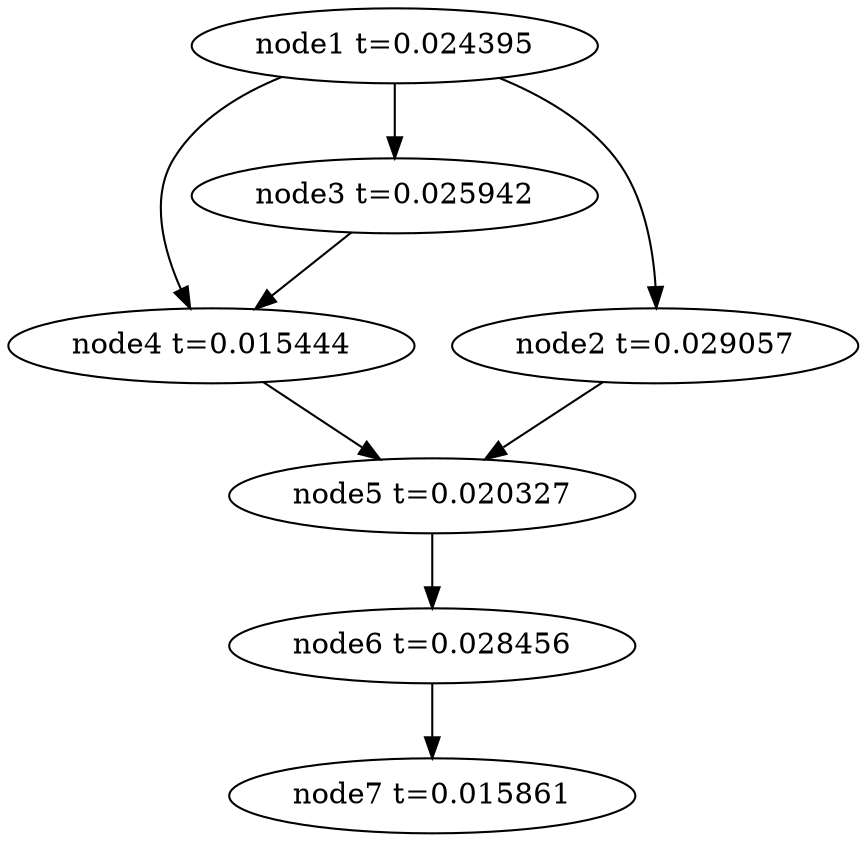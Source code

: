 digraph g{
	node7[label="node7 t=0.015861"]
	node6 -> node7
	node6[label="node6 t=0.028456"];
	node5 -> node6
	node5[label="node5 t=0.020327"];
	node4 -> node5
	node4[label="node4 t=0.015444"];
	node3 -> node4
	node3[label="node3 t=0.025942"];
	node2 -> node5
	node2[label="node2 t=0.029057"];
	node1 -> node4
	node1 -> node3
	node1 -> node2
	node1[label="node1 t=0.024395"];
}
